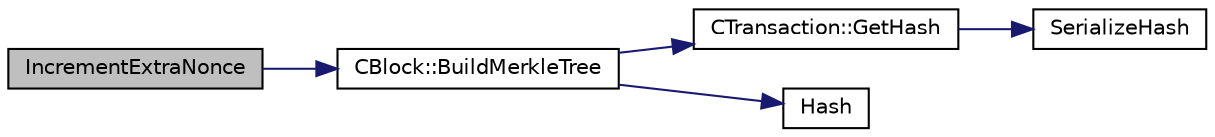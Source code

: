 digraph "IncrementExtraNonce"
{
  edge [fontname="Helvetica",fontsize="10",labelfontname="Helvetica",labelfontsize="10"];
  node [fontname="Helvetica",fontsize="10",shape=record];
  rankdir="LR";
  Node31 [label="IncrementExtraNonce",height=0.2,width=0.4,color="black", fillcolor="grey75", style="filled", fontcolor="black"];
  Node31 -> Node32 [color="midnightblue",fontsize="10",style="solid",fontname="Helvetica"];
  Node32 [label="CBlock::BuildMerkleTree",height=0.2,width=0.4,color="black", fillcolor="white", style="filled",URL="$class_c_block.html#ad943ecec57cdf564937eee7becaecb88"];
  Node32 -> Node33 [color="midnightblue",fontsize="10",style="solid",fontname="Helvetica"];
  Node33 [label="CTransaction::GetHash",height=0.2,width=0.4,color="black", fillcolor="white", style="filled",URL="$class_c_transaction.html#a0b46d80e82ca324e82c2ce3fc1492bfa"];
  Node33 -> Node34 [color="midnightblue",fontsize="10",style="solid",fontname="Helvetica"];
  Node34 [label="SerializeHash",height=0.2,width=0.4,color="black", fillcolor="white", style="filled",URL="$hash_8h.html#a6de694e43f17c62025c6883965b65e63"];
  Node32 -> Node35 [color="midnightblue",fontsize="10",style="solid",fontname="Helvetica"];
  Node35 [label="Hash",height=0.2,width=0.4,color="black", fillcolor="white", style="filled",URL="$hash_8h.html#ab3f6c437460137530d86e09c2c102e99"];
}
